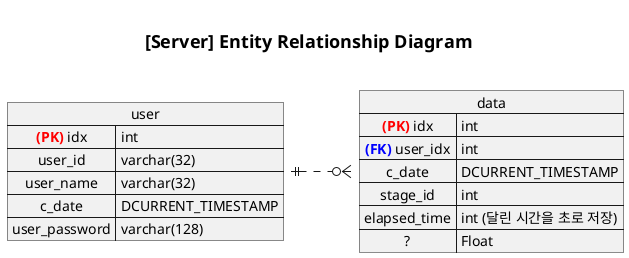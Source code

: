 @startuml er-diagram

' https://raw.githubusercontent.com/GC211MP/API/main/documents/erd.puml

left to right direction

title

=[Server] Entity Relationship Diagram

end title

map user {
    <color:red>**(PK)**</color> idx => int
    user_id => varchar(32)
    user_name => varchar(32)
    c_date => DCURRENT_TIMESTAMP
    user_password => varchar(128)
}

map data {
    <color:red>**(PK)**</color> idx => int
    <color:blue>**(FK)**</color> user_idx => int
    c_date => DCURRENT_TIMESTAMP
    stage_id => int
    elapsed_time => int (달린 시간을 초로 저장)
    ? => Float
}

' select * from (select id, name from user) as tmp1
'   join data as data on tmp1.id == data.id;

user ||..o{ data

@enduml
